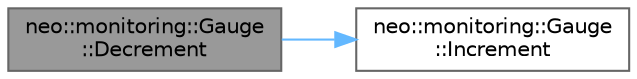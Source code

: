 digraph "neo::monitoring::Gauge::Decrement"
{
 // LATEX_PDF_SIZE
  bgcolor="transparent";
  edge [fontname=Helvetica,fontsize=10,labelfontname=Helvetica,labelfontsize=10];
  node [fontname=Helvetica,fontsize=10,shape=box,height=0.2,width=0.4];
  rankdir="LR";
  Node1 [id="Node000001",label="neo::monitoring::Gauge\l::Decrement",height=0.2,width=0.4,color="gray40", fillcolor="grey60", style="filled", fontcolor="black",tooltip=" "];
  Node1 -> Node2 [id="edge1_Node000001_Node000002",color="steelblue1",style="solid",tooltip=" "];
  Node2 [id="Node000002",label="neo::monitoring::Gauge\l::Increment",height=0.2,width=0.4,color="grey40", fillcolor="white", style="filled",URL="$classneo_1_1monitoring_1_1_gauge.html#a2068f01bf911a22f395a6c6d5d5a8e1c",tooltip=" "];
}
